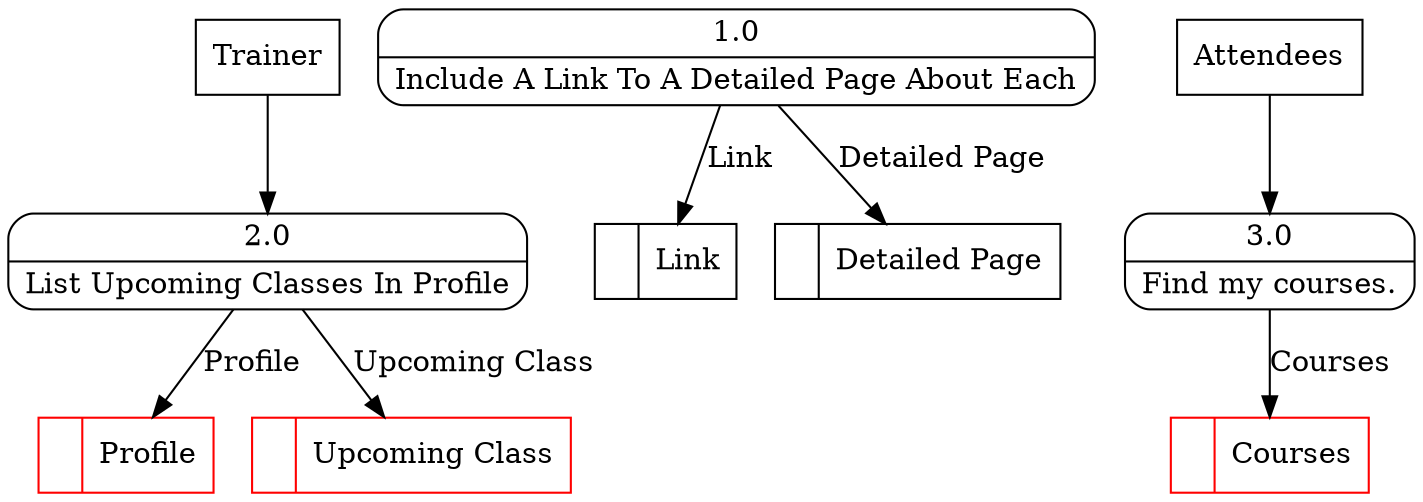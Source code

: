 digraph dfd2{ 
node[shape=record]
200 [label="<f0>  |<f1> Profile " color=red];
201 [label="<f0>  |<f1> Upcoming Class " color=red];
202 [label="<f0>  |<f1> Link " ];
203 [label="<f0>  |<f1> Detailed Page " ];
204 [label="Trainer" shape=box];
205 [label="{<f0> 1.0|<f1> Include A Link To A Detailed Page About Each }" shape=Mrecord];
206 [label="{<f0> 2.0|<f1> List Upcoming Classes In Profile }" shape=Mrecord];
3 [label="{<f0> 3.0|<f1> Find my courses. }" shape=Mrecord];
1000 [label="Attendees" shape=box];
1000 -> 3
1002 [label="<f0>  |<f1> Courses " color=red];
3 -> 1002 [label="Courses"]
204 -> 206
205 -> 202 [label="Link"]
205 -> 203 [label="Detailed Page"]
206 -> 201 [label="Upcoming Class"]
206 -> 200 [label="Profile"]
}